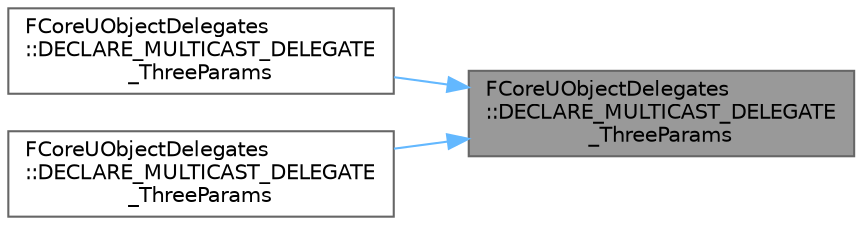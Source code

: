 digraph "FCoreUObjectDelegates::DECLARE_MULTICAST_DELEGATE_ThreeParams"
{
 // INTERACTIVE_SVG=YES
 // LATEX_PDF_SIZE
  bgcolor="transparent";
  edge [fontname=Helvetica,fontsize=10,labelfontname=Helvetica,labelfontsize=10];
  node [fontname=Helvetica,fontsize=10,shape=box,height=0.2,width=0.4];
  rankdir="RL";
  Node1 [id="Node000001",label="FCoreUObjectDelegates\l::DECLARE_MULTICAST_DELEGATE\l_ThreeParams",height=0.2,width=0.4,color="gray40", fillcolor="grey60", style="filled", fontcolor="black",tooltip="Called when an object is renamed this gets called in both the editor and standalone game editor build..."];
  Node1 -> Node2 [id="edge1_Node000001_Node000002",dir="back",color="steelblue1",style="solid",tooltip=" "];
  Node2 [id="Node000002",label="FCoreUObjectDelegates\l::DECLARE_MULTICAST_DELEGATE\l_ThreeParams",height=0.2,width=0.4,color="grey40", fillcolor="white", style="filled",URL="$d1/df0/structFCoreUObjectDelegates.html#a03014a8b2806ca936c75c0a163597007",tooltip="Delegate for registering hot-reloaded classes that changed after hot-reload for reinstancing."];
  Node1 -> Node3 [id="edge2_Node000001_Node000003",dir="back",color="steelblue1",style="solid",tooltip=" "];
  Node3 [id="Node000003",label="FCoreUObjectDelegates\l::DECLARE_MULTICAST_DELEGATE\l_ThreeParams",height=0.2,width=0.4,color="grey40", fillcolor="white", style="filled",URL="$d1/df0/structFCoreUObjectDelegates.html#a2928bc8ee98748449b80eaa0edf2df64",tooltip="Delegate type for reachability analysis external roots callback."];
}
